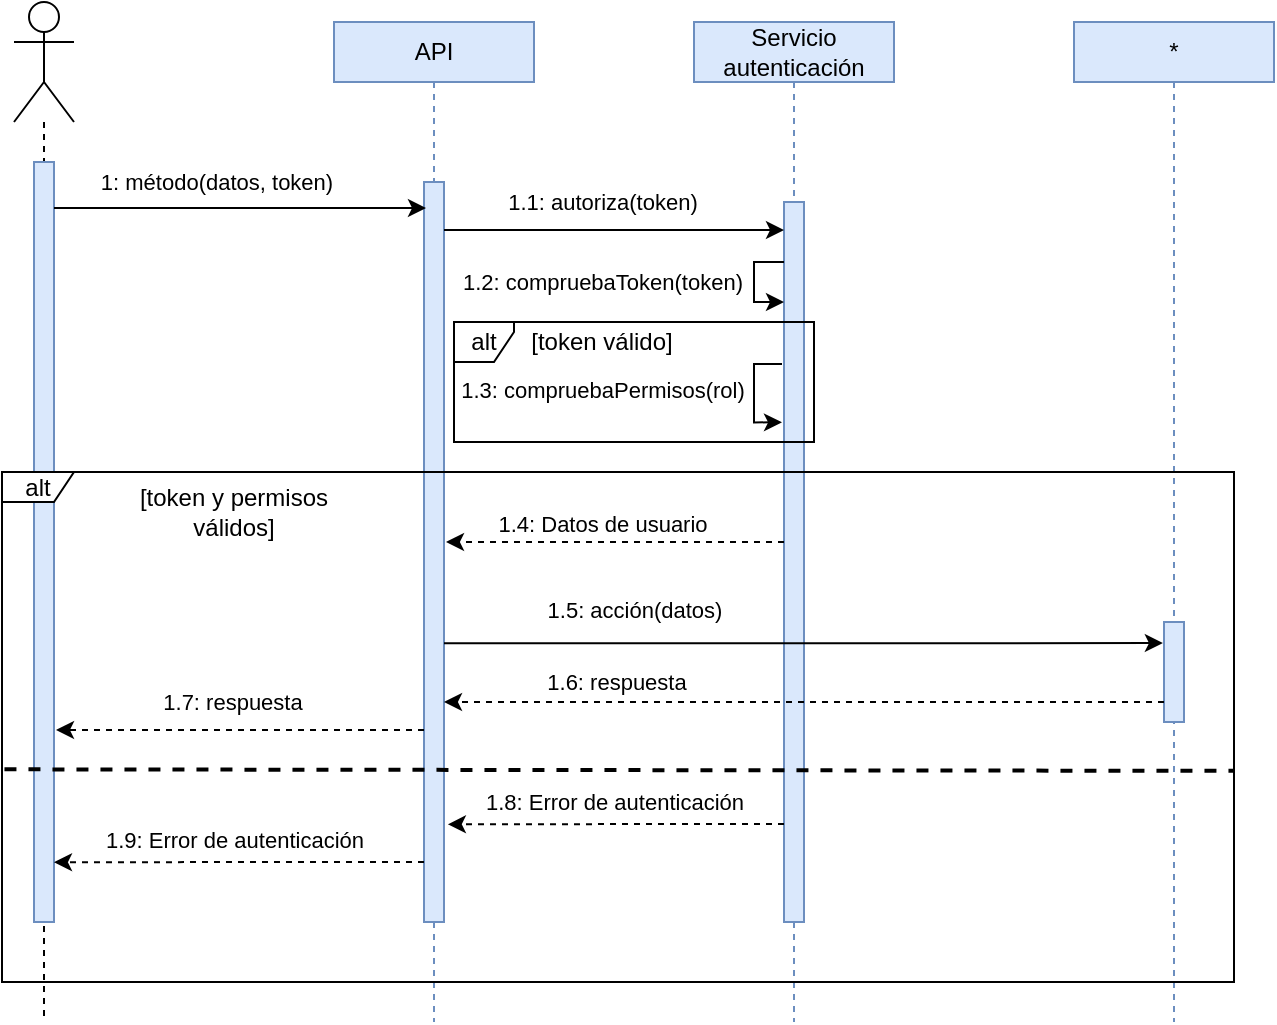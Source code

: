 <mxfile>
    <diagram id="9-YNZvSUs1vkJCp9cxl3" name="Page-1">
        <mxGraphModel dx="1181" dy="860" grid="1" gridSize="10" guides="1" tooltips="1" connect="1" arrows="1" fold="1" page="1" pageScale="1" pageWidth="827" pageHeight="1169" math="0" shadow="0">
            <root>
                <mxCell id="0"/>
                <mxCell id="1" parent="0"/>
                <mxCell id="ds_R7acV1yjQgHGQ___--1" value="" style="shape=umlLifeline;participant=umlActor;perimeter=lifelinePerimeter;whiteSpace=wrap;html=1;container=1;collapsible=0;recursiveResize=0;verticalAlign=top;spacingTop=36;outlineConnect=0;size=60;" parent="1" vertex="1">
                    <mxGeometry x="120" y="110" width="30" height="510" as="geometry"/>
                </mxCell>
                <mxCell id="ds_R7acV1yjQgHGQ___--5" value="" style="html=1;points=[];perimeter=orthogonalPerimeter;fillColor=#dae8fc;strokeColor=#6c8ebf;" parent="ds_R7acV1yjQgHGQ___--1" vertex="1">
                    <mxGeometry x="10" y="80" width="10" height="380" as="geometry"/>
                </mxCell>
                <mxCell id="ds_R7acV1yjQgHGQ___--2" value="API" style="shape=umlLifeline;perimeter=lifelinePerimeter;whiteSpace=wrap;html=1;container=1;collapsible=0;recursiveResize=0;outlineConnect=0;size=30;fillColor=#dae8fc;strokeColor=#6c8ebf;" parent="1" vertex="1">
                    <mxGeometry x="280" y="120" width="100" height="500" as="geometry"/>
                </mxCell>
                <mxCell id="ds_R7acV1yjQgHGQ___--6" value="" style="html=1;points=[];perimeter=orthogonalPerimeter;fillColor=#dae8fc;strokeColor=#6c8ebf;" parent="ds_R7acV1yjQgHGQ___--2" vertex="1">
                    <mxGeometry x="45" y="80" width="10" height="370" as="geometry"/>
                </mxCell>
                <mxCell id="ds_R7acV1yjQgHGQ___--3" value="Servicio autenticación" style="shape=umlLifeline;perimeter=lifelinePerimeter;whiteSpace=wrap;html=1;container=1;collapsible=0;recursiveResize=0;outlineConnect=0;size=30;fillColor=#dae8fc;strokeColor=#6c8ebf;" parent="1" vertex="1">
                    <mxGeometry x="460" y="120" width="100" height="500" as="geometry"/>
                </mxCell>
                <mxCell id="ds_R7acV1yjQgHGQ___--9" value="" style="html=1;points=[];perimeter=orthogonalPerimeter;fillColor=#dae8fc;strokeColor=#6c8ebf;" parent="ds_R7acV1yjQgHGQ___--3" vertex="1">
                    <mxGeometry x="45" y="90" width="10" height="360" as="geometry"/>
                </mxCell>
                <mxCell id="ds_R7acV1yjQgHGQ___--12" style="edgeStyle=orthogonalEdgeStyle;rounded=0;orthogonalLoop=1;jettySize=auto;html=1;" parent="ds_R7acV1yjQgHGQ___--3" edge="1">
                    <mxGeometry relative="1" as="geometry">
                        <mxPoint x="45" y="120" as="sourcePoint"/>
                        <mxPoint x="45" y="140" as="targetPoint"/>
                        <Array as="points">
                            <mxPoint x="44" y="120"/>
                            <mxPoint x="30" y="120"/>
                            <mxPoint x="30" y="140"/>
                        </Array>
                    </mxGeometry>
                </mxCell>
                <mxCell id="ds_R7acV1yjQgHGQ___--13" value="1.2: compruebaToken(token)" style="edgeLabel;html=1;align=center;verticalAlign=middle;resizable=0;points=[];" parent="ds_R7acV1yjQgHGQ___--12" vertex="1" connectable="0">
                    <mxGeometry x="-0.343" relative="1" as="geometry">
                        <mxPoint x="-76" y="8" as="offset"/>
                    </mxGeometry>
                </mxCell>
                <mxCell id="ds_R7acV1yjQgHGQ___--19" style="edgeStyle=orthogonalEdgeStyle;rounded=0;orthogonalLoop=1;jettySize=auto;html=1;entryX=-0.1;entryY=0.306;entryDx=0;entryDy=0;entryPerimeter=0;" parent="ds_R7acV1yjQgHGQ___--3" target="ds_R7acV1yjQgHGQ___--9" edge="1">
                    <mxGeometry relative="1" as="geometry">
                        <mxPoint x="44" y="171" as="sourcePoint"/>
                        <mxPoint x="45" y="185" as="targetPoint"/>
                        <Array as="points">
                            <mxPoint x="30" y="171"/>
                            <mxPoint x="30" y="200"/>
                        </Array>
                    </mxGeometry>
                </mxCell>
                <mxCell id="ds_R7acV1yjQgHGQ___--20" value="1.3: compruebaPermisos(rol)" style="edgeLabel;html=1;align=center;verticalAlign=middle;resizable=0;points=[];" parent="ds_R7acV1yjQgHGQ___--19" vertex="1" connectable="0">
                    <mxGeometry x="-0.343" relative="1" as="geometry">
                        <mxPoint x="-76" y="8" as="offset"/>
                    </mxGeometry>
                </mxCell>
                <mxCell id="ds_R7acV1yjQgHGQ___--4" value="*" style="shape=umlLifeline;perimeter=lifelinePerimeter;whiteSpace=wrap;html=1;container=1;collapsible=0;recursiveResize=0;outlineConnect=0;size=30;fillColor=#dae8fc;strokeColor=#6c8ebf;" parent="1" vertex="1">
                    <mxGeometry x="650" y="120" width="100" height="500" as="geometry"/>
                </mxCell>
                <mxCell id="ds_R7acV1yjQgHGQ___--25" value="" style="html=1;points=[];perimeter=orthogonalPerimeter;fillColor=#dae8fc;strokeColor=#6c8ebf;" parent="ds_R7acV1yjQgHGQ___--4" vertex="1">
                    <mxGeometry x="45" y="300" width="10" height="50" as="geometry"/>
                </mxCell>
                <mxCell id="ds_R7acV1yjQgHGQ___--7" style="edgeStyle=orthogonalEdgeStyle;rounded=0;orthogonalLoop=1;jettySize=auto;html=1;" parent="1" source="ds_R7acV1yjQgHGQ___--5" edge="1">
                    <mxGeometry relative="1" as="geometry">
                        <mxPoint x="326" y="213" as="targetPoint"/>
                        <Array as="points">
                            <mxPoint x="326" y="213"/>
                        </Array>
                    </mxGeometry>
                </mxCell>
                <mxCell id="ds_R7acV1yjQgHGQ___--8" value="1: método(datos, token)" style="edgeLabel;html=1;align=center;verticalAlign=middle;resizable=0;points=[];" parent="ds_R7acV1yjQgHGQ___--7" vertex="1" connectable="0">
                    <mxGeometry x="-0.43" y="-2" relative="1" as="geometry">
                        <mxPoint x="28" y="-15" as="offset"/>
                    </mxGeometry>
                </mxCell>
                <mxCell id="ds_R7acV1yjQgHGQ___--10" style="edgeStyle=orthogonalEdgeStyle;rounded=0;orthogonalLoop=1;jettySize=auto;html=1;" parent="1" source="ds_R7acV1yjQgHGQ___--6" edge="1">
                    <mxGeometry relative="1" as="geometry">
                        <mxPoint x="505" y="224" as="targetPoint"/>
                        <Array as="points">
                            <mxPoint x="505" y="224"/>
                        </Array>
                    </mxGeometry>
                </mxCell>
                <mxCell id="ds_R7acV1yjQgHGQ___--11" value="1.1: autoriza(token)" style="edgeLabel;html=1;align=center;verticalAlign=middle;resizable=0;points=[];" parent="ds_R7acV1yjQgHGQ___--10" vertex="1" connectable="0">
                    <mxGeometry x="-0.181" y="1" relative="1" as="geometry">
                        <mxPoint x="9" y="-13" as="offset"/>
                    </mxGeometry>
                </mxCell>
                <mxCell id="ds_R7acV1yjQgHGQ___--21" value="[token válido]" style="text;html=1;strokeColor=none;fillColor=none;align=center;verticalAlign=middle;whiteSpace=wrap;rounded=0;" parent="1" vertex="1">
                    <mxGeometry x="374" y="270" width="80" height="20" as="geometry"/>
                </mxCell>
                <mxCell id="ds_R7acV1yjQgHGQ___--22" style="edgeStyle=orthogonalEdgeStyle;rounded=0;orthogonalLoop=1;jettySize=auto;html=1;dashed=1;" parent="1" source="ds_R7acV1yjQgHGQ___--9" edge="1">
                    <mxGeometry relative="1" as="geometry">
                        <mxPoint x="336" y="380" as="targetPoint"/>
                        <Array as="points">
                            <mxPoint x="336" y="380"/>
                        </Array>
                    </mxGeometry>
                </mxCell>
                <mxCell id="ds_R7acV1yjQgHGQ___--23" value="1.4: Datos de usuario" style="edgeLabel;html=1;align=center;verticalAlign=middle;resizable=0;points=[];" parent="ds_R7acV1yjQgHGQ___--22" vertex="1" connectable="0">
                    <mxGeometry x="0.147" y="-1" relative="1" as="geometry">
                        <mxPoint x="6" y="-8" as="offset"/>
                    </mxGeometry>
                </mxCell>
                <mxCell id="ds_R7acV1yjQgHGQ___--26" style="edgeStyle=orthogonalEdgeStyle;rounded=0;orthogonalLoop=1;jettySize=auto;html=1;entryX=-0.057;entryY=0.211;entryDx=0;entryDy=0;entryPerimeter=0;" parent="1" source="ds_R7acV1yjQgHGQ___--6" target="ds_R7acV1yjQgHGQ___--25" edge="1">
                    <mxGeometry relative="1" as="geometry">
                        <Array as="points">
                            <mxPoint x="450" y="431"/>
                        </Array>
                    </mxGeometry>
                </mxCell>
                <mxCell id="ds_R7acV1yjQgHGQ___--28" value="&lt;div&gt;1.5: acción(datos)&lt;/div&gt;" style="edgeLabel;html=1;align=center;verticalAlign=middle;resizable=0;points=[];" parent="ds_R7acV1yjQgHGQ___--26" vertex="1" connectable="0">
                    <mxGeometry x="-0.434" relative="1" as="geometry">
                        <mxPoint x="-7" y="-17" as="offset"/>
                    </mxGeometry>
                </mxCell>
                <mxCell id="ds_R7acV1yjQgHGQ___--29" style="edgeStyle=orthogonalEdgeStyle;rounded=0;orthogonalLoop=1;jettySize=auto;html=1;dashed=1;" parent="1" source="ds_R7acV1yjQgHGQ___--25" edge="1">
                    <mxGeometry relative="1" as="geometry">
                        <mxPoint x="335" y="460" as="targetPoint"/>
                        <Array as="points">
                            <mxPoint x="335" y="460"/>
                        </Array>
                    </mxGeometry>
                </mxCell>
                <mxCell id="ds_R7acV1yjQgHGQ___--30" value="1.6: respuesta" style="edgeLabel;html=1;align=center;verticalAlign=middle;resizable=0;points=[];" parent="ds_R7acV1yjQgHGQ___--29" vertex="1" connectable="0">
                    <mxGeometry x="0.342" y="-1" relative="1" as="geometry">
                        <mxPoint x="-33" y="-9" as="offset"/>
                    </mxGeometry>
                </mxCell>
                <mxCell id="ds_R7acV1yjQgHGQ___--31" style="edgeStyle=orthogonalEdgeStyle;rounded=0;orthogonalLoop=1;jettySize=auto;html=1;dashed=1;" parent="1" source="ds_R7acV1yjQgHGQ___--6" edge="1">
                    <mxGeometry relative="1" as="geometry">
                        <mxPoint x="141" y="474" as="targetPoint"/>
                        <Array as="points">
                            <mxPoint x="260" y="474"/>
                            <mxPoint x="260" y="474"/>
                        </Array>
                    </mxGeometry>
                </mxCell>
                <mxCell id="ds_R7acV1yjQgHGQ___--32" value="1.7: respuesta" style="edgeLabel;html=1;align=center;verticalAlign=middle;resizable=0;points=[];" parent="ds_R7acV1yjQgHGQ___--31" vertex="1" connectable="0">
                    <mxGeometry x="0.074" relative="1" as="geometry">
                        <mxPoint x="3" y="-14" as="offset"/>
                    </mxGeometry>
                </mxCell>
                <mxCell id="ds_R7acV1yjQgHGQ___--18" value="alt" style="shape=umlFrame;whiteSpace=wrap;html=1;width=30;height=20;" parent="1" vertex="1">
                    <mxGeometry x="340" y="270" width="180" height="60" as="geometry"/>
                </mxCell>
                <mxCell id="ds_R7acV1yjQgHGQ___--35" style="edgeStyle=orthogonalEdgeStyle;rounded=0;orthogonalLoop=1;jettySize=auto;html=1;entryX=1.193;entryY=0.868;entryDx=0;entryDy=0;entryPerimeter=0;dashed=1;" parent="1" source="ds_R7acV1yjQgHGQ___--9" target="ds_R7acV1yjQgHGQ___--6" edge="1">
                    <mxGeometry relative="1" as="geometry">
                        <Array as="points">
                            <mxPoint x="460" y="521"/>
                            <mxPoint x="460" y="521"/>
                        </Array>
                    </mxGeometry>
                </mxCell>
                <mxCell id="ds_R7acV1yjQgHGQ___--37" value="&lt;div&gt;1.8: Error de autenticación&lt;/div&gt;" style="edgeLabel;html=1;align=center;verticalAlign=middle;resizable=0;points=[];" parent="ds_R7acV1yjQgHGQ___--35" vertex="1" connectable="0">
                    <mxGeometry x="0.229" y="2" relative="1" as="geometry">
                        <mxPoint x="18" y="-13" as="offset"/>
                    </mxGeometry>
                </mxCell>
                <mxCell id="ds_R7acV1yjQgHGQ___--38" style="edgeStyle=orthogonalEdgeStyle;rounded=0;orthogonalLoop=1;jettySize=auto;html=1;entryX=1.193;entryY=0.868;entryDx=0;entryDy=0;entryPerimeter=0;dashed=1;" parent="1" source="ds_R7acV1yjQgHGQ___--6" edge="1">
                    <mxGeometry relative="1" as="geometry">
                        <mxPoint x="308.07" y="540.004" as="sourcePoint"/>
                        <mxPoint x="140.0" y="540.13" as="targetPoint"/>
                        <Array as="points">
                            <mxPoint x="260" y="540"/>
                            <mxPoint x="260" y="540"/>
                        </Array>
                    </mxGeometry>
                </mxCell>
                <mxCell id="ds_R7acV1yjQgHGQ___--39" value="&lt;div&gt;1.9: Error de autenticación&lt;/div&gt;" style="edgeLabel;html=1;align=center;verticalAlign=middle;resizable=0;points=[];" parent="ds_R7acV1yjQgHGQ___--38" vertex="1" connectable="0">
                    <mxGeometry x="0.229" y="2" relative="1" as="geometry">
                        <mxPoint x="18" y="-13" as="offset"/>
                    </mxGeometry>
                </mxCell>
                <mxCell id="ds_R7acV1yjQgHGQ___--41" value="[token y permisos válidos]" style="text;html=1;strokeColor=none;fillColor=none;align=center;verticalAlign=middle;whiteSpace=wrap;rounded=0;" parent="1" vertex="1">
                    <mxGeometry x="160" y="355" width="140" height="20" as="geometry"/>
                </mxCell>
                <mxCell id="ds_R7acV1yjQgHGQ___--42" value="" style="endArrow=none;dashed=1;html=1;entryX=1;entryY=0.586;entryDx=0;entryDy=0;entryPerimeter=0;exitX=0.002;exitY=0.583;exitDx=0;exitDy=0;exitPerimeter=0;strokeWidth=2;" parent="1" source="ds_R7acV1yjQgHGQ___--40" target="ds_R7acV1yjQgHGQ___--40" edge="1">
                    <mxGeometry width="50" height="50" relative="1" as="geometry">
                        <mxPoint x="120" y="494" as="sourcePoint"/>
                        <mxPoint x="180" y="500" as="targetPoint"/>
                    </mxGeometry>
                </mxCell>
                <mxCell id="ds_R7acV1yjQgHGQ___--40" value="alt" style="shape=umlFrame;whiteSpace=wrap;html=1;width=36;height=15;" parent="1" vertex="1">
                    <mxGeometry x="114" y="345" width="616" height="255" as="geometry"/>
                </mxCell>
            </root>
        </mxGraphModel>
    </diagram>
</mxfile>